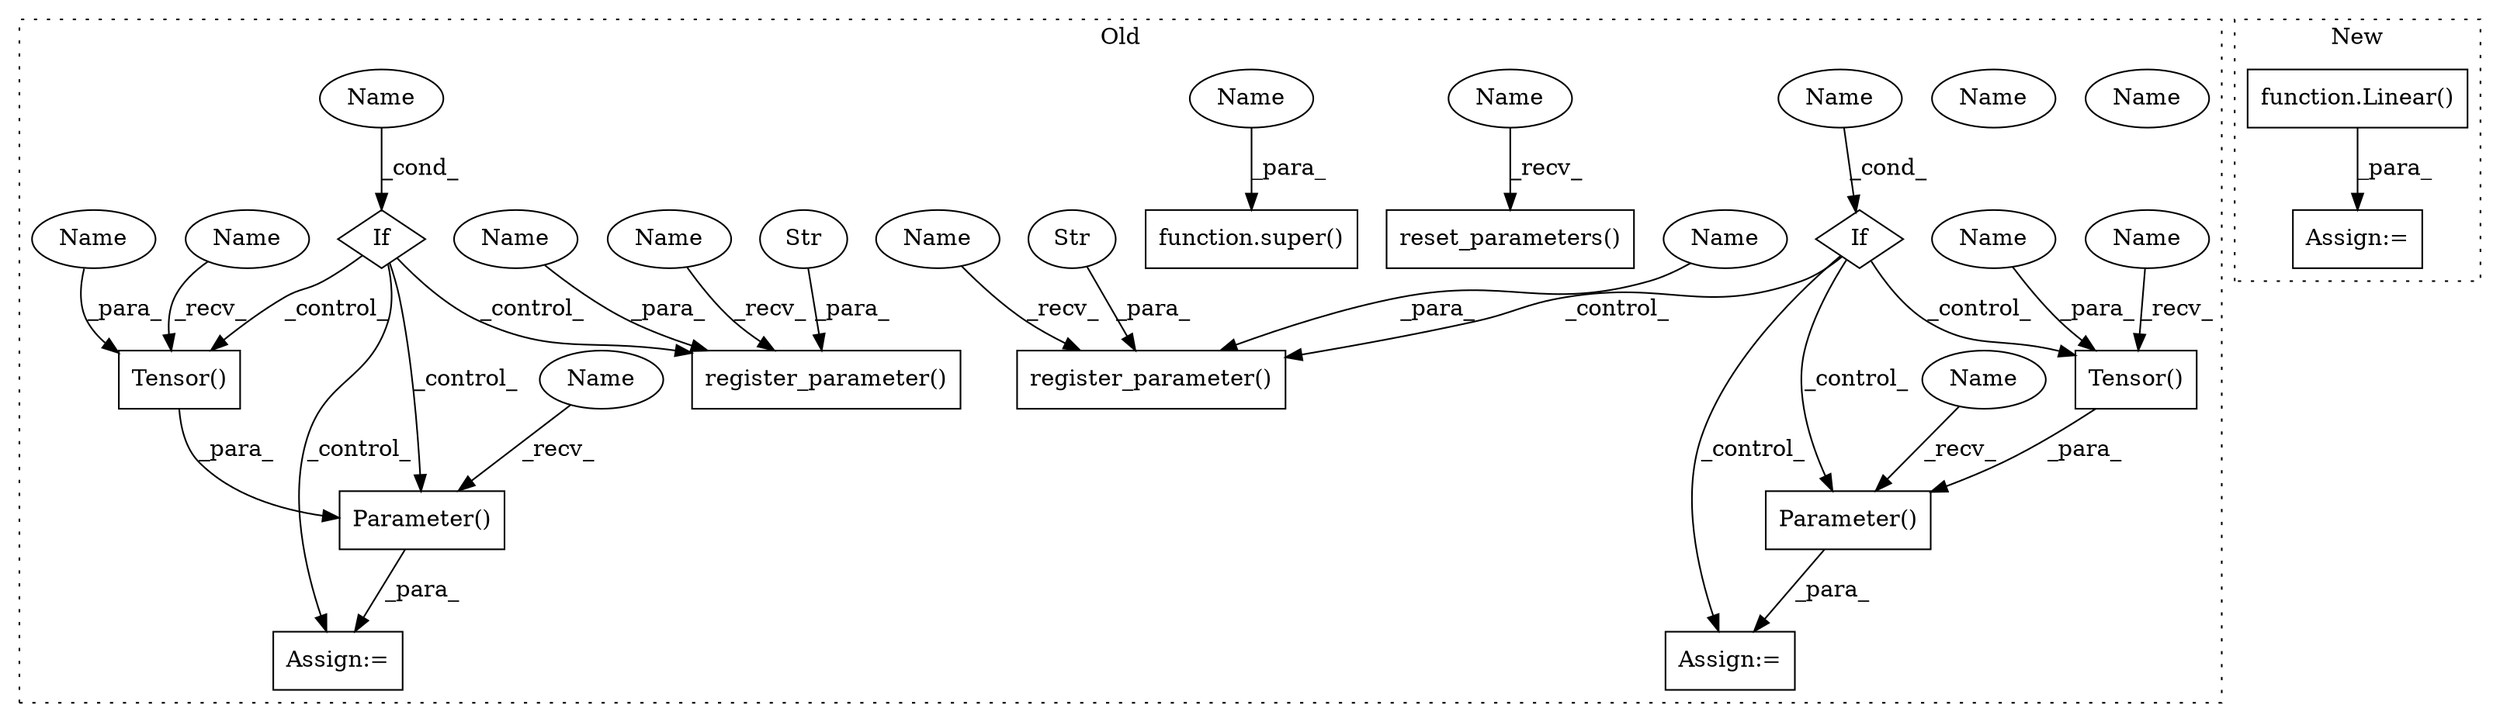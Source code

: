 digraph G {
subgraph cluster0 {
1 [label="register_parameter()" a="75" s="6623,6661" l="24,1" shape="box"];
3 [label="If" a="96" s="6512,6521" l="3,15" shape="diamond"];
4 [label="Parameter()" a="75" s="6550,6593" l="13,1" shape="box"];
5 [label="Str" a="66" s="6647" l="8" shape="ellipse"];
6 [label="reset_parameters()" a="75" s="6820" l="23" shape="box"];
7 [label="Tensor()" a="75" s="6563,6592" l="10,1" shape="box"];
8 [label="Tensor()" a="75" s="6721,6740" l="10,1" shape="box"];
9 [label="Parameter()" a="75" s="6708,6741" l="13,1" shape="box"];
10 [label="Name" a="87" s="6515" l="6" shape="ellipse"];
11 [label="Assign:=" a="68" s="6547" l="3" shape="box"];
12 [label="If" a="96" s="6674,6681" l="3,15" shape="diamond"];
13 [label="register_parameter()" a="75" s="6771,6807" l="24,1" shape="box"];
14 [label="Str" a="66" s="6795" l="6" shape="ellipse"];
15 [label="Name" a="87" s="6677" l="4" shape="ellipse"];
16 [label="function.super()" a="75" s="6090,6112" l="6,1" shape="box"];
18 [label="Assign:=" a="68" s="6705" l="3" shape="box"];
19 [label="Name" a="87" s="6721" l="2" shape="ellipse"];
20 [label="Name" a="87" s="6563" l="2" shape="ellipse"];
21 [label="Name" a="87" s="6708" l="2" shape="ellipse"];
22 [label="Name" a="87" s="6550" l="2" shape="ellipse"];
23 [label="Name" a="87" s="6820" l="4" shape="ellipse"];
24 [label="Name" a="87" s="6108" l="4" shape="ellipse"];
25 [label="Name" a="87" s="6771" l="4" shape="ellipse"];
26 [label="Name" a="87" s="6623" l="4" shape="ellipse"];
27 [label="Name" a="87" s="6515" l="6" shape="ellipse"];
28 [label="Name" a="87" s="6583" l="9" shape="ellipse"];
29 [label="Name" a="87" s="6731" l="9" shape="ellipse"];
30 [label="Name" a="87" s="6657" l="4" shape="ellipse"];
31 [label="Name" a="87" s="6803" l="4" shape="ellipse"];
32 [label="Name" a="87" s="6677" l="4" shape="ellipse"];
label = "Old";
style="dotted";
}
subgraph cluster1 {
2 [label="function.Linear()" a="75" s="3651,3677" l="7,27" shape="box"];
17 [label="Assign:=" a="68" s="3648" l="3" shape="box"];
label = "New";
style="dotted";
}
2 -> 17 [label="_para_"];
3 -> 11 [label="_control_"];
3 -> 7 [label="_control_"];
3 -> 1 [label="_control_"];
3 -> 4 [label="_control_"];
4 -> 11 [label="_para_"];
5 -> 1 [label="_para_"];
7 -> 4 [label="_para_"];
8 -> 9 [label="_para_"];
9 -> 18 [label="_para_"];
12 -> 18 [label="_control_"];
12 -> 9 [label="_control_"];
12 -> 8 [label="_control_"];
12 -> 13 [label="_control_"];
14 -> 13 [label="_para_"];
19 -> 8 [label="_recv_"];
20 -> 7 [label="_recv_"];
21 -> 9 [label="_recv_"];
22 -> 4 [label="_recv_"];
23 -> 6 [label="_recv_"];
24 -> 16 [label="_para_"];
25 -> 13 [label="_recv_"];
26 -> 1 [label="_recv_"];
27 -> 3 [label="_cond_"];
28 -> 7 [label="_para_"];
29 -> 8 [label="_para_"];
30 -> 1 [label="_para_"];
31 -> 13 [label="_para_"];
32 -> 12 [label="_cond_"];
}
